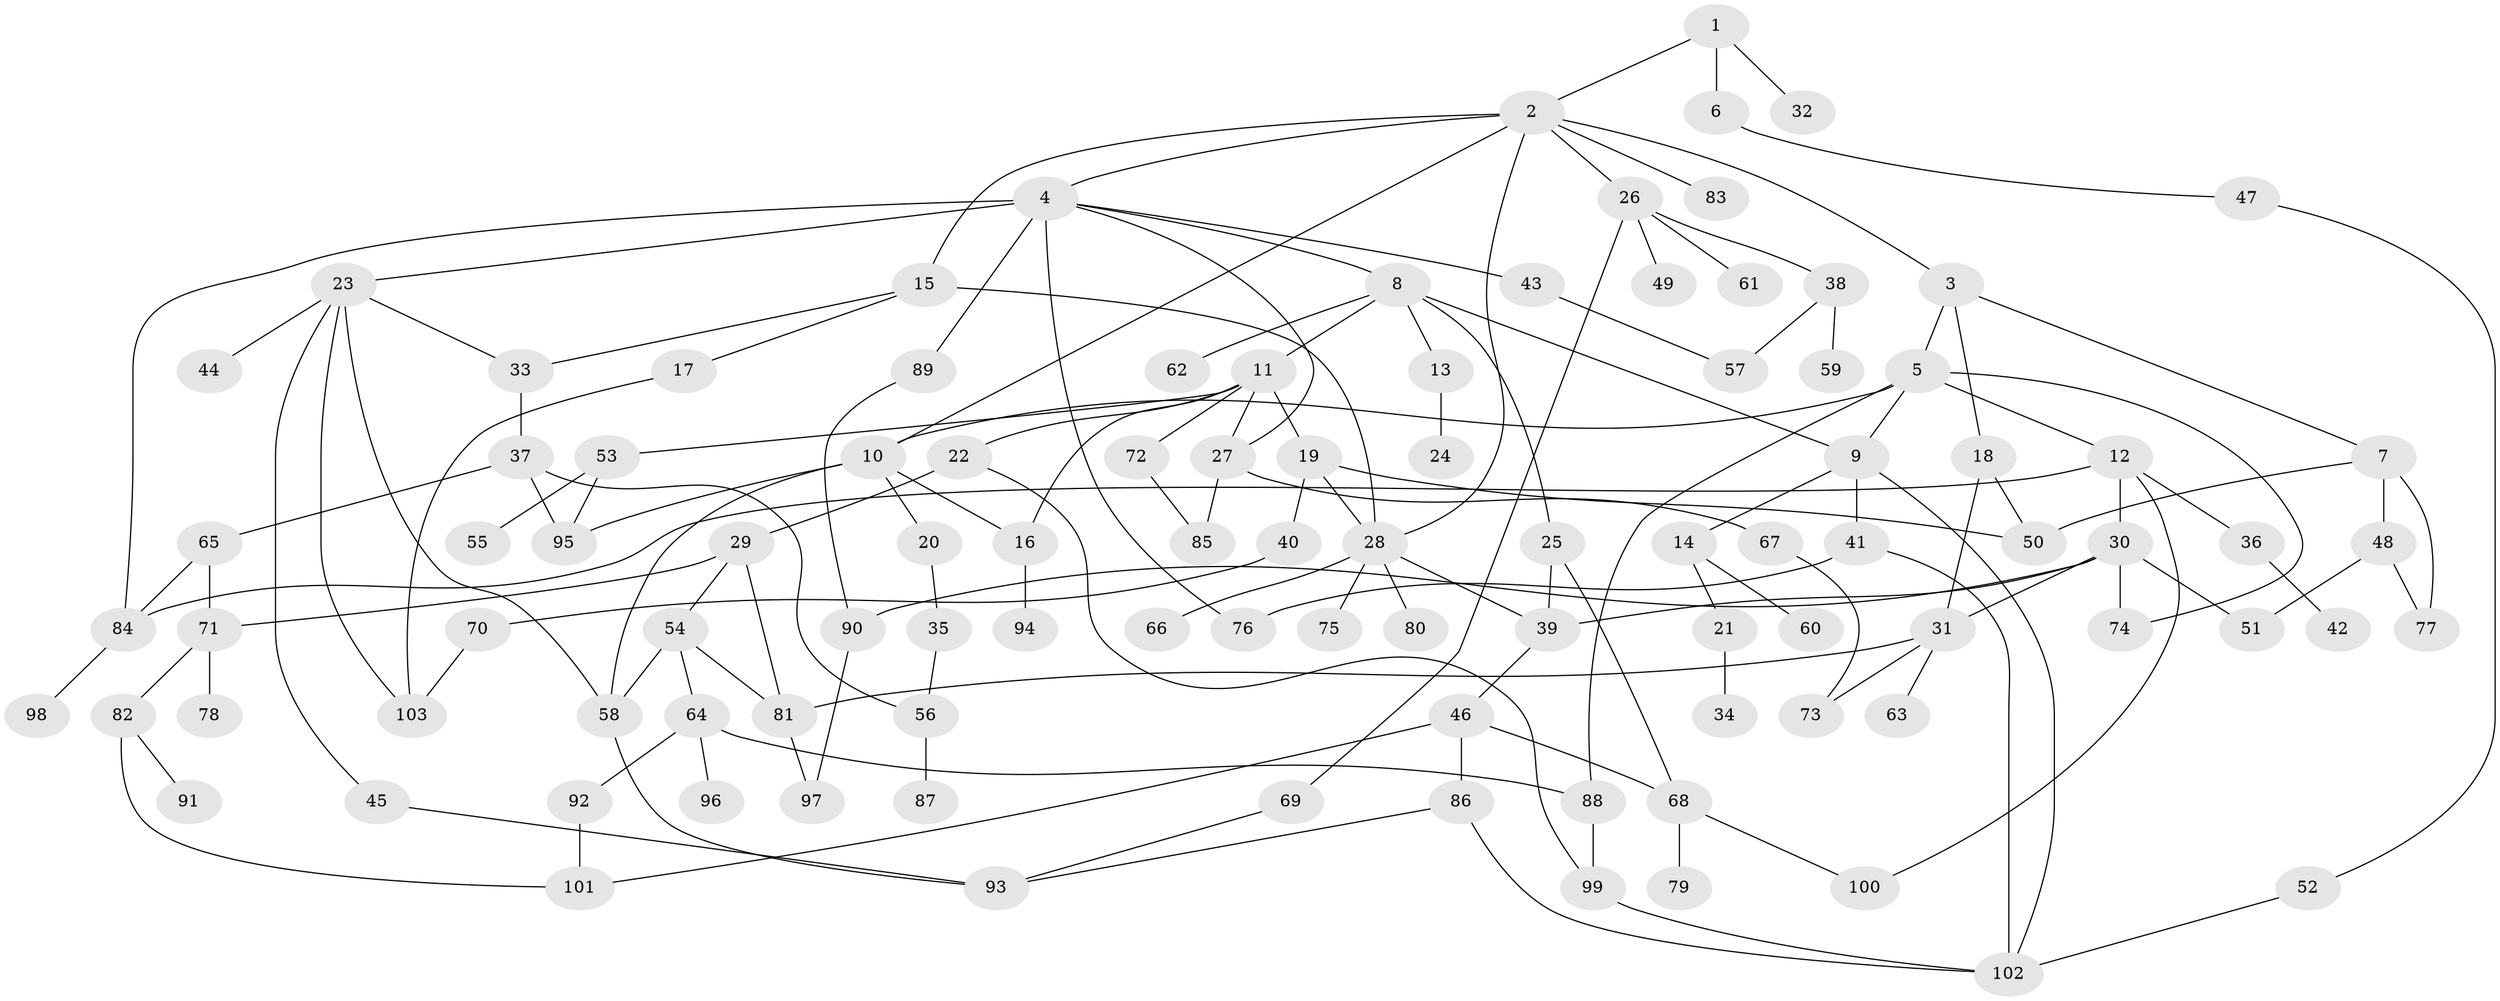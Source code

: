 // coarse degree distribution, {2: 0.2361111111111111, 8: 0.013888888888888888, 5: 0.05555555555555555, 13: 0.013888888888888888, 10: 0.013888888888888888, 4: 0.09722222222222222, 6: 0.05555555555555555, 7: 0.05555555555555555, 3: 0.18055555555555555, 1: 0.2638888888888889, 9: 0.013888888888888888}
// Generated by graph-tools (version 1.1) at 2025/16/03/04/25 18:16:52]
// undirected, 103 vertices, 148 edges
graph export_dot {
graph [start="1"]
  node [color=gray90,style=filled];
  1;
  2;
  3;
  4;
  5;
  6;
  7;
  8;
  9;
  10;
  11;
  12;
  13;
  14;
  15;
  16;
  17;
  18;
  19;
  20;
  21;
  22;
  23;
  24;
  25;
  26;
  27;
  28;
  29;
  30;
  31;
  32;
  33;
  34;
  35;
  36;
  37;
  38;
  39;
  40;
  41;
  42;
  43;
  44;
  45;
  46;
  47;
  48;
  49;
  50;
  51;
  52;
  53;
  54;
  55;
  56;
  57;
  58;
  59;
  60;
  61;
  62;
  63;
  64;
  65;
  66;
  67;
  68;
  69;
  70;
  71;
  72;
  73;
  74;
  75;
  76;
  77;
  78;
  79;
  80;
  81;
  82;
  83;
  84;
  85;
  86;
  87;
  88;
  89;
  90;
  91;
  92;
  93;
  94;
  95;
  96;
  97;
  98;
  99;
  100;
  101;
  102;
  103;
  1 -- 2;
  1 -- 6;
  1 -- 32;
  2 -- 3;
  2 -- 4;
  2 -- 15;
  2 -- 26;
  2 -- 28;
  2 -- 83;
  2 -- 10;
  3 -- 5;
  3 -- 7;
  3 -- 18;
  4 -- 8;
  4 -- 23;
  4 -- 43;
  4 -- 84;
  4 -- 89;
  4 -- 27;
  4 -- 76;
  5 -- 10;
  5 -- 12;
  5 -- 74;
  5 -- 88;
  5 -- 9;
  6 -- 47;
  7 -- 48;
  7 -- 77;
  7 -- 50;
  8 -- 9;
  8 -- 11;
  8 -- 13;
  8 -- 25;
  8 -- 62;
  9 -- 14;
  9 -- 41;
  9 -- 102;
  10 -- 16;
  10 -- 20;
  10 -- 95;
  10 -- 58;
  11 -- 19;
  11 -- 22;
  11 -- 27;
  11 -- 53;
  11 -- 72;
  11 -- 16;
  12 -- 30;
  12 -- 36;
  12 -- 100;
  12 -- 84;
  13 -- 24;
  14 -- 21;
  14 -- 60;
  15 -- 17;
  15 -- 33;
  15 -- 28;
  16 -- 94;
  17 -- 103;
  18 -- 50;
  18 -- 31;
  19 -- 40;
  19 -- 50;
  19 -- 28;
  20 -- 35;
  21 -- 34;
  22 -- 29;
  22 -- 99;
  23 -- 44;
  23 -- 45;
  23 -- 58;
  23 -- 103;
  23 -- 33;
  25 -- 68;
  25 -- 39;
  26 -- 38;
  26 -- 49;
  26 -- 61;
  26 -- 69;
  27 -- 67;
  27 -- 85;
  28 -- 66;
  28 -- 75;
  28 -- 80;
  28 -- 39;
  29 -- 54;
  29 -- 71;
  29 -- 81;
  30 -- 31;
  30 -- 39;
  30 -- 51;
  30 -- 90;
  30 -- 74;
  31 -- 63;
  31 -- 73;
  31 -- 81;
  33 -- 37;
  35 -- 56;
  36 -- 42;
  37 -- 56;
  37 -- 65;
  37 -- 95;
  38 -- 59;
  38 -- 57;
  39 -- 46;
  40 -- 70;
  41 -- 76;
  41 -- 102;
  43 -- 57;
  45 -- 93;
  46 -- 68;
  46 -- 86;
  46 -- 101;
  47 -- 52;
  48 -- 77;
  48 -- 51;
  52 -- 102;
  53 -- 55;
  53 -- 95;
  54 -- 64;
  54 -- 58;
  54 -- 81;
  56 -- 87;
  58 -- 93;
  64 -- 92;
  64 -- 96;
  64 -- 88;
  65 -- 71;
  65 -- 84;
  67 -- 73;
  68 -- 79;
  68 -- 100;
  69 -- 93;
  70 -- 103;
  71 -- 78;
  71 -- 82;
  72 -- 85;
  81 -- 97;
  82 -- 91;
  82 -- 101;
  84 -- 98;
  86 -- 102;
  86 -- 93;
  88 -- 99;
  89 -- 90;
  90 -- 97;
  92 -- 101;
  99 -- 102;
}
